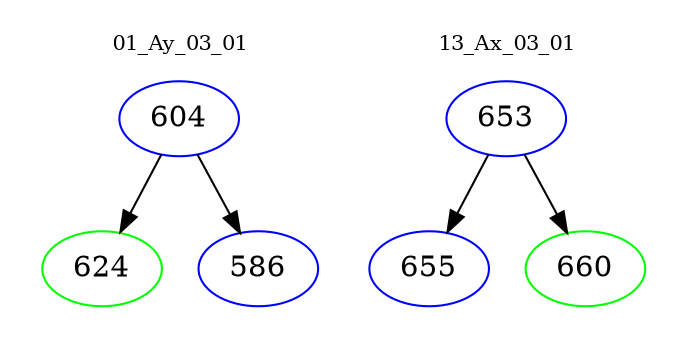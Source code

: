 digraph{
subgraph cluster_0 {
color = white
label = "01_Ay_03_01";
fontsize=10;
T0_604 [label="604", color="blue"]
T0_604 -> T0_624 [color="black"]
T0_624 [label="624", color="green"]
T0_604 -> T0_586 [color="black"]
T0_586 [label="586", color="blue"]
}
subgraph cluster_1 {
color = white
label = "13_Ax_03_01";
fontsize=10;
T1_653 [label="653", color="blue"]
T1_653 -> T1_655 [color="black"]
T1_655 [label="655", color="blue"]
T1_653 -> T1_660 [color="black"]
T1_660 [label="660", color="green"]
}
}
